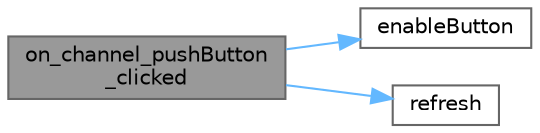 digraph "on_channel_pushButton_clicked"
{
 // LATEX_PDF_SIZE
  bgcolor="transparent";
  edge [fontname=Helvetica,fontsize=10,labelfontname=Helvetica,labelfontsize=10];
  node [fontname=Helvetica,fontsize=10,shape=box,height=0.2,width=0.4];
  rankdir="LR";
  Node1 [id="Node000001",label="on_channel_pushButton\l_clicked",height=0.2,width=0.4,color="gray40", fillcolor="grey60", style="filled", fontcolor="black",tooltip="频道按钮点击槽函数"];
  Node1 -> Node2 [id="edge1_Node000001_Node000002",color="steelblue1",style="solid",tooltip=" "];
  Node2 [id="Node000002",label="enableButton",height=0.2,width=0.4,color="grey40", fillcolor="white", style="filled",URL="$class_search.html#ab868524a9562cda1f7b60b4220e2248e",tooltip="启用或禁用按钮"];
  Node1 -> Node3 [id="edge2_Node000001_Node000003",color="steelblue1",style="solid",tooltip=" "];
  Node3 [id="Node000003",label="refresh",height=0.2,width=0.4,color="grey40", fillcolor="white", style="filled",URL="$class_search.html#a5f2e190b8261a98c97c2ea4e86670d54",tooltip="刷新数据"];
}
